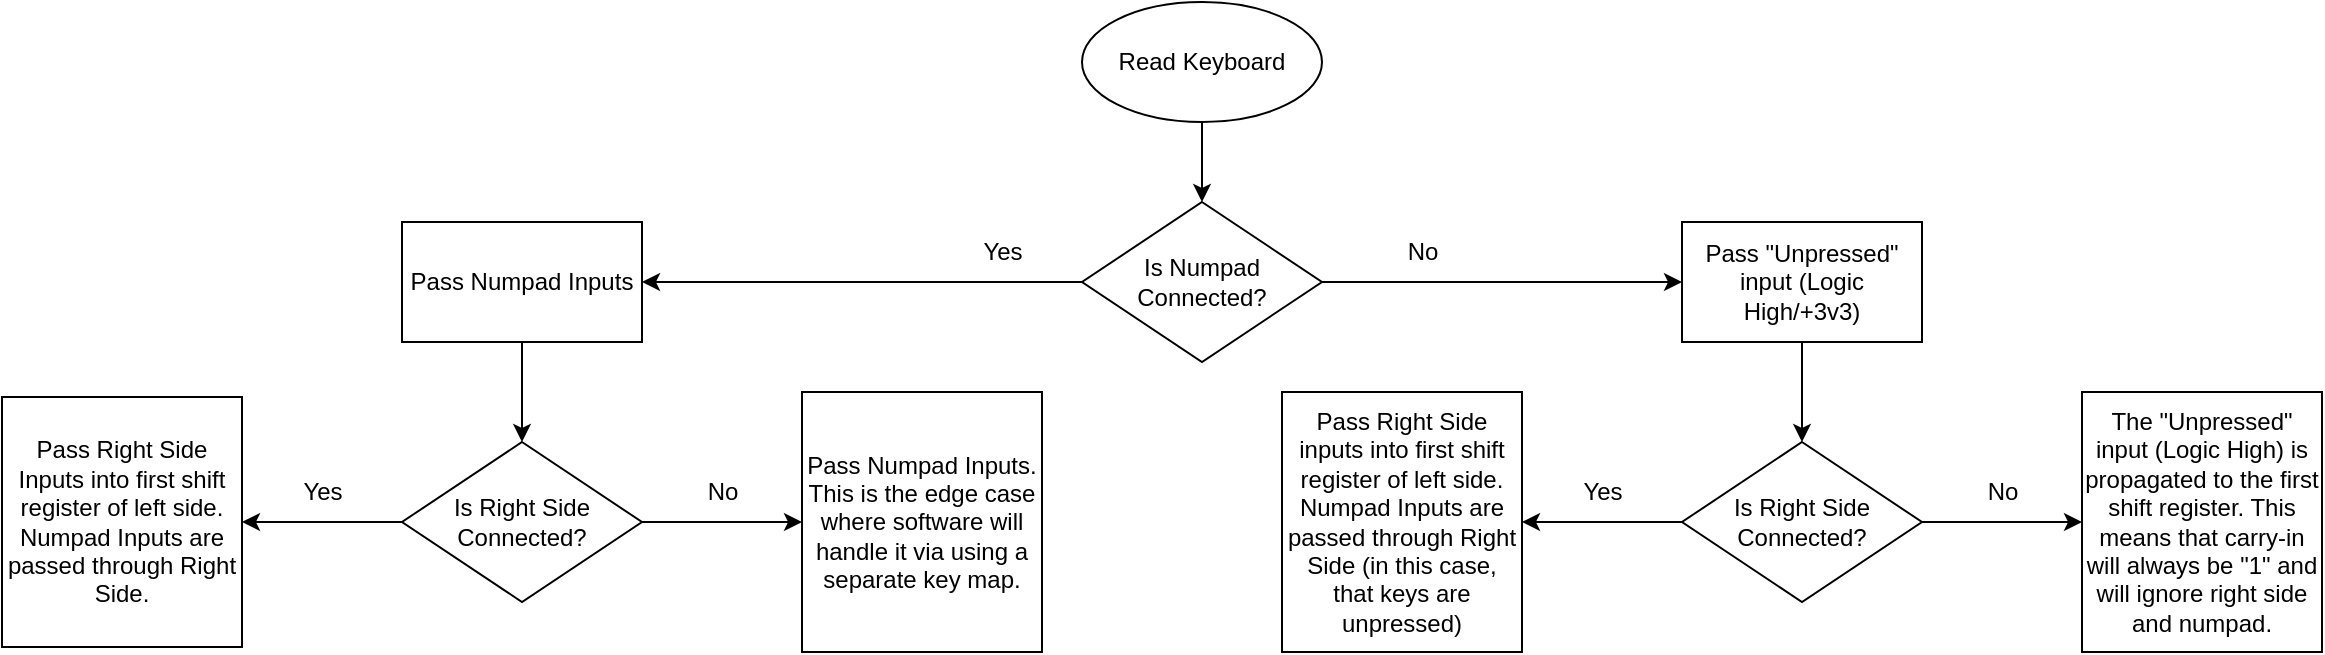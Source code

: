 <mxfile version="22.0.3" type="device">
  <diagram name="Page-1" id="07z4XHB6O48ZKq5hJepJ">
    <mxGraphModel dx="2142" dy="912" grid="1" gridSize="10" guides="1" tooltips="1" connect="1" arrows="1" fold="1" page="1" pageScale="1" pageWidth="850" pageHeight="1100" math="0" shadow="0">
      <root>
        <mxCell id="0" />
        <mxCell id="1" parent="0" />
        <mxCell id="LKl2Jvdba8H1Q5ZhJWJy-7" style="edgeStyle=orthogonalEdgeStyle;rounded=0;orthogonalLoop=1;jettySize=auto;html=1;exitX=0.5;exitY=1;exitDx=0;exitDy=0;entryX=0.5;entryY=0;entryDx=0;entryDy=0;" edge="1" parent="1" source="LKl2Jvdba8H1Q5ZhJWJy-6" target="LKl2Jvdba8H1Q5ZhJWJy-8">
          <mxGeometry relative="1" as="geometry">
            <mxPoint x="480.241" y="480" as="targetPoint" />
          </mxGeometry>
        </mxCell>
        <mxCell id="LKl2Jvdba8H1Q5ZhJWJy-6" value="Read Keyboard" style="ellipse;whiteSpace=wrap;html=1;" vertex="1" parent="1">
          <mxGeometry x="420" y="340" width="120" height="60" as="geometry" />
        </mxCell>
        <mxCell id="LKl2Jvdba8H1Q5ZhJWJy-35" style="edgeStyle=orthogonalEdgeStyle;rounded=0;orthogonalLoop=1;jettySize=auto;html=1;exitX=0;exitY=0.5;exitDx=0;exitDy=0;entryX=1;entryY=0.5;entryDx=0;entryDy=0;" edge="1" parent="1" source="LKl2Jvdba8H1Q5ZhJWJy-8" target="LKl2Jvdba8H1Q5ZhJWJy-16">
          <mxGeometry relative="1" as="geometry" />
        </mxCell>
        <mxCell id="LKl2Jvdba8H1Q5ZhJWJy-8" value="Is Numpad&lt;br&gt;Connected?" style="rhombus;whiteSpace=wrap;html=1;" vertex="1" parent="1">
          <mxGeometry x="420" y="440" width="120" height="80" as="geometry" />
        </mxCell>
        <mxCell id="LKl2Jvdba8H1Q5ZhJWJy-11" value="Yes" style="text;html=1;align=center;verticalAlign=middle;resizable=0;points=[];autosize=1;strokeColor=none;fillColor=none;" vertex="1" parent="1">
          <mxGeometry x="360" y="450" width="40" height="30" as="geometry" />
        </mxCell>
        <mxCell id="LKl2Jvdba8H1Q5ZhJWJy-12" value="No" style="text;html=1;align=center;verticalAlign=middle;resizable=0;points=[];autosize=1;strokeColor=none;fillColor=none;" vertex="1" parent="1">
          <mxGeometry x="570" y="450" width="40" height="30" as="geometry" />
        </mxCell>
        <mxCell id="LKl2Jvdba8H1Q5ZhJWJy-13" value="" style="endArrow=classic;html=1;rounded=0;exitX=1;exitY=0.5;exitDx=0;exitDy=0;entryX=0;entryY=0.5;entryDx=0;entryDy=0;" edge="1" parent="1" source="LKl2Jvdba8H1Q5ZhJWJy-8" target="LKl2Jvdba8H1Q5ZhJWJy-14">
          <mxGeometry width="50" height="50" relative="1" as="geometry">
            <mxPoint x="650" y="540" as="sourcePoint" />
            <mxPoint x="600" y="480" as="targetPoint" />
          </mxGeometry>
        </mxCell>
        <mxCell id="LKl2Jvdba8H1Q5ZhJWJy-17" style="edgeStyle=orthogonalEdgeStyle;rounded=0;orthogonalLoop=1;jettySize=auto;html=1;exitX=0.5;exitY=1;exitDx=0;exitDy=0;entryX=0.5;entryY=0;entryDx=0;entryDy=0;" edge="1" parent="1" source="LKl2Jvdba8H1Q5ZhJWJy-14" target="LKl2Jvdba8H1Q5ZhJWJy-20">
          <mxGeometry relative="1" as="geometry">
            <mxPoint x="779.897" y="600" as="targetPoint" />
          </mxGeometry>
        </mxCell>
        <mxCell id="LKl2Jvdba8H1Q5ZhJWJy-14" value="Pass &quot;Unpressed&quot; input (Logic High/+3v3)" style="rounded=0;whiteSpace=wrap;html=1;" vertex="1" parent="1">
          <mxGeometry x="720" y="450" width="120" height="60" as="geometry" />
        </mxCell>
        <mxCell id="LKl2Jvdba8H1Q5ZhJWJy-24" style="edgeStyle=orthogonalEdgeStyle;rounded=0;orthogonalLoop=1;jettySize=auto;html=1;exitX=0.5;exitY=1;exitDx=0;exitDy=0;entryX=0.5;entryY=0;entryDx=0;entryDy=0;" edge="1" parent="1" source="LKl2Jvdba8H1Q5ZhJWJy-16" target="LKl2Jvdba8H1Q5ZhJWJy-22">
          <mxGeometry relative="1" as="geometry" />
        </mxCell>
        <mxCell id="LKl2Jvdba8H1Q5ZhJWJy-16" value="Pass Numpad Inputs" style="rounded=0;whiteSpace=wrap;html=1;" vertex="1" parent="1">
          <mxGeometry x="80" y="450" width="120" height="60" as="geometry" />
        </mxCell>
        <mxCell id="LKl2Jvdba8H1Q5ZhJWJy-38" style="edgeStyle=orthogonalEdgeStyle;rounded=0;orthogonalLoop=1;jettySize=auto;html=1;exitX=0;exitY=0.5;exitDx=0;exitDy=0;entryX=1;entryY=0.5;entryDx=0;entryDy=0;" edge="1" parent="1" source="LKl2Jvdba8H1Q5ZhJWJy-20" target="LKl2Jvdba8H1Q5ZhJWJy-37">
          <mxGeometry relative="1" as="geometry" />
        </mxCell>
        <mxCell id="LKl2Jvdba8H1Q5ZhJWJy-40" style="edgeStyle=orthogonalEdgeStyle;rounded=0;orthogonalLoop=1;jettySize=auto;html=1;exitX=1;exitY=0.5;exitDx=0;exitDy=0;entryX=0;entryY=0.5;entryDx=0;entryDy=0;" edge="1" parent="1" source="LKl2Jvdba8H1Q5ZhJWJy-20" target="LKl2Jvdba8H1Q5ZhJWJy-39">
          <mxGeometry relative="1" as="geometry" />
        </mxCell>
        <mxCell id="LKl2Jvdba8H1Q5ZhJWJy-20" value="Is Right Side&lt;br&gt;Connected?" style="rhombus;whiteSpace=wrap;html=1;" vertex="1" parent="1">
          <mxGeometry x="720" y="560" width="120" height="80" as="geometry" />
        </mxCell>
        <mxCell id="LKl2Jvdba8H1Q5ZhJWJy-29" style="edgeStyle=orthogonalEdgeStyle;rounded=0;orthogonalLoop=1;jettySize=auto;html=1;exitX=1;exitY=0.5;exitDx=0;exitDy=0;entryX=0;entryY=0.5;entryDx=0;entryDy=0;" edge="1" parent="1" source="LKl2Jvdba8H1Q5ZhJWJy-22" target="LKl2Jvdba8H1Q5ZhJWJy-31">
          <mxGeometry relative="1" as="geometry">
            <mxPoint x="270" y="600.138" as="targetPoint" />
          </mxGeometry>
        </mxCell>
        <mxCell id="LKl2Jvdba8H1Q5ZhJWJy-34" style="edgeStyle=orthogonalEdgeStyle;rounded=0;orthogonalLoop=1;jettySize=auto;html=1;exitX=0;exitY=0.5;exitDx=0;exitDy=0;entryX=1;entryY=0.5;entryDx=0;entryDy=0;" edge="1" parent="1" source="LKl2Jvdba8H1Q5ZhJWJy-22" target="LKl2Jvdba8H1Q5ZhJWJy-26">
          <mxGeometry relative="1" as="geometry" />
        </mxCell>
        <mxCell id="LKl2Jvdba8H1Q5ZhJWJy-22" value="Is Right Side&lt;br&gt;Connected?" style="rhombus;whiteSpace=wrap;html=1;" vertex="1" parent="1">
          <mxGeometry x="80" y="560" width="120" height="80" as="geometry" />
        </mxCell>
        <mxCell id="LKl2Jvdba8H1Q5ZhJWJy-26" value="Pass Right Side Inputs into first shift register of left side.&lt;br&gt;Numpad Inputs are passed through Right Side." style="rounded=0;whiteSpace=wrap;html=1;" vertex="1" parent="1">
          <mxGeometry x="-120" y="537.5" width="120" height="125" as="geometry" />
        </mxCell>
        <mxCell id="LKl2Jvdba8H1Q5ZhJWJy-27" value="Yes" style="text;html=1;align=center;verticalAlign=middle;resizable=0;points=[];autosize=1;strokeColor=none;fillColor=none;" vertex="1" parent="1">
          <mxGeometry x="20" y="570" width="40" height="30" as="geometry" />
        </mxCell>
        <mxCell id="LKl2Jvdba8H1Q5ZhJWJy-30" value="No" style="text;html=1;align=center;verticalAlign=middle;resizable=0;points=[];autosize=1;strokeColor=none;fillColor=none;" vertex="1" parent="1">
          <mxGeometry x="220" y="570" width="40" height="30" as="geometry" />
        </mxCell>
        <mxCell id="LKl2Jvdba8H1Q5ZhJWJy-31" value="Pass Numpad Inputs.&lt;br&gt;This is the edge case where software will handle it via using a separate key map." style="rounded=0;whiteSpace=wrap;html=1;" vertex="1" parent="1">
          <mxGeometry x="280" y="535" width="120" height="130" as="geometry" />
        </mxCell>
        <mxCell id="LKl2Jvdba8H1Q5ZhJWJy-32" value="Yes" style="text;html=1;align=center;verticalAlign=middle;resizable=0;points=[];autosize=1;strokeColor=none;fillColor=none;" vertex="1" parent="1">
          <mxGeometry x="660" y="570" width="40" height="30" as="geometry" />
        </mxCell>
        <mxCell id="LKl2Jvdba8H1Q5ZhJWJy-36" value="No" style="text;html=1;align=center;verticalAlign=middle;resizable=0;points=[];autosize=1;strokeColor=none;fillColor=none;" vertex="1" parent="1">
          <mxGeometry x="860" y="570" width="40" height="30" as="geometry" />
        </mxCell>
        <mxCell id="LKl2Jvdba8H1Q5ZhJWJy-37" value="Pass Right Side inputs into first shift register of left side. Numpad Inputs are passed through Right Side (in this case, that keys are unpressed)" style="rounded=0;whiteSpace=wrap;html=1;" vertex="1" parent="1">
          <mxGeometry x="520" y="535" width="120" height="130" as="geometry" />
        </mxCell>
        <mxCell id="LKl2Jvdba8H1Q5ZhJWJy-39" value="The &quot;Unpressed&quot; input (Logic High) is propagated to the first shift register. This means that carry-in will always be &quot;1&quot; and will ignore right side and numpad." style="rounded=0;whiteSpace=wrap;html=1;" vertex="1" parent="1">
          <mxGeometry x="920" y="535" width="120" height="130" as="geometry" />
        </mxCell>
      </root>
    </mxGraphModel>
  </diagram>
</mxfile>
